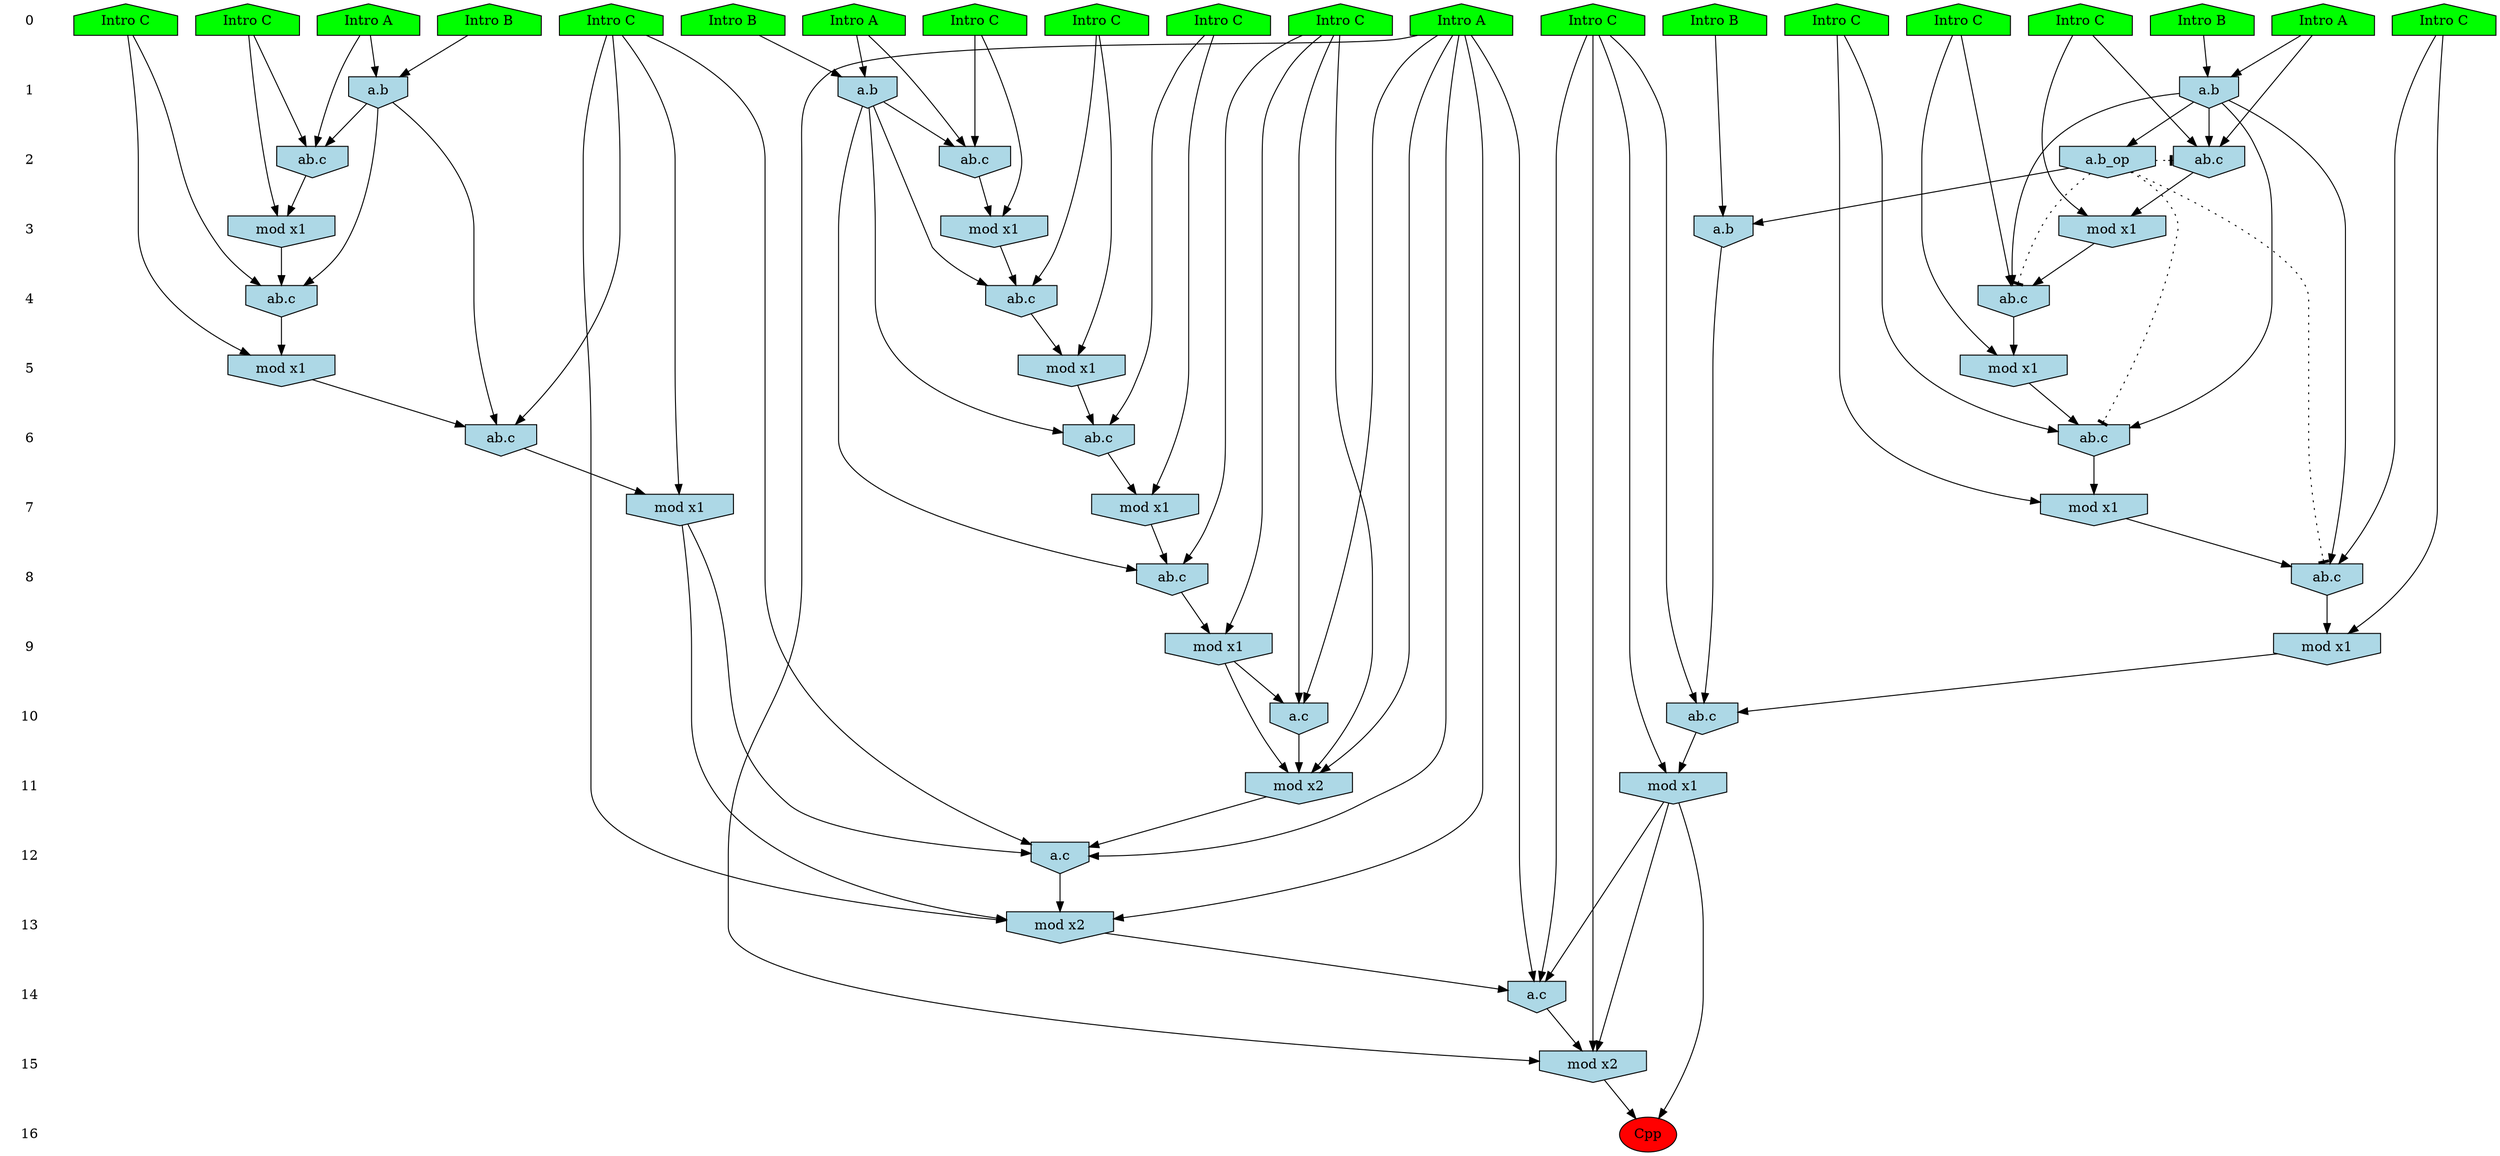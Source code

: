 /* Compression of 1 causal flows obtained in average at 1.220701E+01 t.u */
/* Compressed causal flows were: [1806] */
digraph G{
 ranksep=.5 ; 
{ rank = same ; "0" [shape=plaintext] ; node_1 [label ="Intro B", shape=house, style=filled, fillcolor=green] ;
node_2 [label ="Intro A", shape=house, style=filled, fillcolor=green] ;
node_3 [label ="Intro B", shape=house, style=filled, fillcolor=green] ;
node_4 [label ="Intro A", shape=house, style=filled, fillcolor=green] ;
node_5 [label ="Intro A", shape=house, style=filled, fillcolor=green] ;
node_6 [label ="Intro A", shape=house, style=filled, fillcolor=green] ;
node_7 [label ="Intro B", shape=house, style=filled, fillcolor=green] ;
node_8 [label ="Intro B", shape=house, style=filled, fillcolor=green] ;
node_9 [label ="Intro C", shape=house, style=filled, fillcolor=green] ;
node_10 [label ="Intro C", shape=house, style=filled, fillcolor=green] ;
node_11 [label ="Intro C", shape=house, style=filled, fillcolor=green] ;
node_12 [label ="Intro C", shape=house, style=filled, fillcolor=green] ;
node_13 [label ="Intro C", shape=house, style=filled, fillcolor=green] ;
node_14 [label ="Intro C", shape=house, style=filled, fillcolor=green] ;
node_15 [label ="Intro C", shape=house, style=filled, fillcolor=green] ;
node_16 [label ="Intro C", shape=house, style=filled, fillcolor=green] ;
node_17 [label ="Intro C", shape=house, style=filled, fillcolor=green] ;
node_18 [label ="Intro C", shape=house, style=filled, fillcolor=green] ;
node_19 [label ="Intro C", shape=house, style=filled, fillcolor=green] ;
node_20 [label ="Intro C", shape=house, style=filled, fillcolor=green] ;
}
{ rank = same ; "1" [shape=plaintext] ; node_21 [label="a.b", shape=invhouse, style=filled, fillcolor = lightblue] ;
node_22 [label="a.b", shape=invhouse, style=filled, fillcolor = lightblue] ;
node_29 [label="a.b", shape=invhouse, style=filled, fillcolor = lightblue] ;
}
{ rank = same ; "2" [shape=plaintext] ; node_23 [label="ab.c", shape=invhouse, style=filled, fillcolor = lightblue] ;
node_24 [label="ab.c", shape=invhouse, style=filled, fillcolor = lightblue] ;
node_31 [label="ab.c", shape=invhouse, style=filled, fillcolor = lightblue] ;
node_40 [label="a.b_op", shape=invhouse, style=filled, fillcolor = lightblue] ;
}
{ rank = same ; "3" [shape=plaintext] ; node_25 [label="mod x1", shape=invhouse, style=filled, fillcolor = lightblue] ;
node_27 [label="mod x1", shape=invhouse, style=filled, fillcolor = lightblue] ;
node_32 [label="mod x1", shape=invhouse, style=filled, fillcolor = lightblue] ;
node_51 [label="a.b", shape=invhouse, style=filled, fillcolor = lightblue] ;
}
{ rank = same ; "4" [shape=plaintext] ; node_26 [label="ab.c", shape=invhouse, style=filled, fillcolor = lightblue] ;
node_33 [label="ab.c", shape=invhouse, style=filled, fillcolor = lightblue] ;
node_41 [label="ab.c", shape=invhouse, style=filled, fillcolor = lightblue] ;
}
{ rank = same ; "5" [shape=plaintext] ; node_28 [label="mod x1", shape=invhouse, style=filled, fillcolor = lightblue] ;
node_37 [label="mod x1", shape=invhouse, style=filled, fillcolor = lightblue] ;
node_44 [label="mod x1", shape=invhouse, style=filled, fillcolor = lightblue] ;
}
{ rank = same ; "6" [shape=plaintext] ; node_30 [label="ab.c", shape=invhouse, style=filled, fillcolor = lightblue] ;
node_38 [label="ab.c", shape=invhouse, style=filled, fillcolor = lightblue] ;
node_45 [label="ab.c", shape=invhouse, style=filled, fillcolor = lightblue] ;
}
{ rank = same ; "7" [shape=plaintext] ; node_34 [label="mod x1", shape=invhouse, style=filled, fillcolor = lightblue] ;
node_39 [label="mod x1", shape=invhouse, style=filled, fillcolor = lightblue] ;
node_48 [label="mod x1", shape=invhouse, style=filled, fillcolor = lightblue] ;
}
{ rank = same ; "8" [shape=plaintext] ; node_35 [label="ab.c", shape=invhouse, style=filled, fillcolor = lightblue] ;
node_42 [label="ab.c", shape=invhouse, style=filled, fillcolor = lightblue] ;
}
{ rank = same ; "9" [shape=plaintext] ; node_36 [label="mod x1", shape=invhouse, style=filled, fillcolor = lightblue] ;
node_43 [label="mod x1", shape=invhouse, style=filled, fillcolor = lightblue] ;
}
{ rank = same ; "10" [shape=plaintext] ; node_46 [label="a.c", shape=invhouse, style=filled, fillcolor = lightblue] ;
node_52 [label="ab.c", shape=invhouse, style=filled, fillcolor = lightblue] ;
}
{ rank = same ; "11" [shape=plaintext] ; node_47 [label="mod x2", shape=invhouse, style=filled, fillcolor = lightblue] ;
node_53 [label="mod x1", shape=invhouse, style=filled, fillcolor = lightblue] ;
}
{ rank = same ; "12" [shape=plaintext] ; node_49 [label="a.c", shape=invhouse, style=filled, fillcolor = lightblue] ;
}
{ rank = same ; "13" [shape=plaintext] ; node_50 [label="mod x2", shape=invhouse, style=filled, fillcolor = lightblue] ;
}
{ rank = same ; "14" [shape=plaintext] ; node_54 [label="a.c", shape=invhouse, style=filled, fillcolor = lightblue] ;
}
{ rank = same ; "15" [shape=plaintext] ; node_55 [label="mod x2", shape=invhouse, style=filled, fillcolor = lightblue] ;
}
{ rank = same ; "16" [shape=plaintext] ; node_56 [label ="Cpp", style=filled, fillcolor=red] ;
}
"0" -> "1" [style="invis"]; 
"1" -> "2" [style="invis"]; 
"2" -> "3" [style="invis"]; 
"3" -> "4" [style="invis"]; 
"4" -> "5" [style="invis"]; 
"5" -> "6" [style="invis"]; 
"6" -> "7" [style="invis"]; 
"7" -> "8" [style="invis"]; 
"8" -> "9" [style="invis"]; 
"9" -> "10" [style="invis"]; 
"10" -> "11" [style="invis"]; 
"11" -> "12" [style="invis"]; 
"12" -> "13" [style="invis"]; 
"13" -> "14" [style="invis"]; 
"14" -> "15" [style="invis"]; 
"15" -> "16" [style="invis"]; 
node_1 -> node_21
node_2 -> node_21
node_3 -> node_22
node_5 -> node_22
node_2 -> node_23
node_17 -> node_23
node_21 -> node_23
node_5 -> node_24
node_12 -> node_24
node_22 -> node_24
node_17 -> node_25
node_23 -> node_25
node_9 -> node_26
node_21 -> node_26
node_25 -> node_26
node_12 -> node_27
node_24 -> node_27
node_9 -> node_28
node_26 -> node_28
node_6 -> node_29
node_8 -> node_29
node_10 -> node_30
node_21 -> node_30
node_28 -> node_30
node_6 -> node_31
node_19 -> node_31
node_29 -> node_31
node_19 -> node_32
node_31 -> node_32
node_11 -> node_33
node_22 -> node_33
node_27 -> node_33
node_10 -> node_34
node_30 -> node_34
node_20 -> node_35
node_21 -> node_35
node_34 -> node_35
node_20 -> node_36
node_35 -> node_36
node_11 -> node_37
node_33 -> node_37
node_15 -> node_38
node_22 -> node_38
node_37 -> node_38
node_15 -> node_39
node_38 -> node_39
node_21 -> node_40
node_16 -> node_41
node_29 -> node_41
node_32 -> node_41
node_13 -> node_42
node_22 -> node_42
node_39 -> node_42
node_13 -> node_43
node_42 -> node_43
node_16 -> node_44
node_41 -> node_44
node_18 -> node_45
node_29 -> node_45
node_44 -> node_45
node_4 -> node_46
node_13 -> node_46
node_43 -> node_46
node_4 -> node_47
node_13 -> node_47
node_43 -> node_47
node_46 -> node_47
node_18 -> node_48
node_45 -> node_48
node_4 -> node_49
node_18 -> node_49
node_47 -> node_49
node_48 -> node_49
node_4 -> node_50
node_18 -> node_50
node_48 -> node_50
node_49 -> node_50
node_7 -> node_51
node_40 -> node_51
node_14 -> node_52
node_36 -> node_52
node_51 -> node_52
node_14 -> node_53
node_52 -> node_53
node_4 -> node_54
node_14 -> node_54
node_50 -> node_54
node_53 -> node_54
node_4 -> node_55
node_14 -> node_55
node_53 -> node_55
node_54 -> node_55
node_53 -> node_56
node_55 -> node_56
node_40 -> node_35 [style=dotted, arrowhead = tee] 
node_40 -> node_30 [style=dotted, arrowhead = tee] 
node_40 -> node_26 [style=dotted, arrowhead = tee] 
node_40 -> node_23 [style=dotted, arrowhead = tee] 
}
/*
 Dot generation time: 0.000327
*/